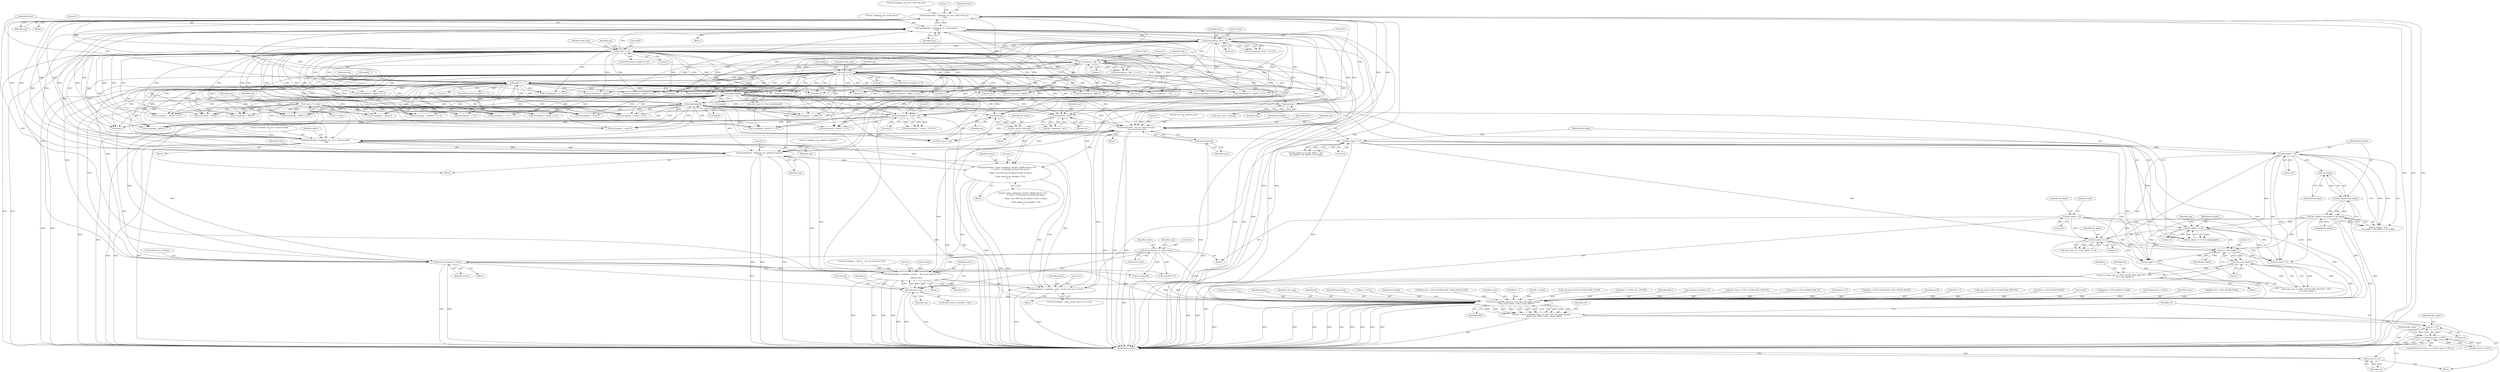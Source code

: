 digraph "0_Android_9d4853418ab2f754c2b63e091c29c5529b8b86ca_18@API" {
"1000584" [label="(Call,fprintf(stderr, \"makepng: --color=...: %u out of range [0..%u]\n\",\n               colors[i], lim))"];
"1000460" [label="(Call,fprintf(stderr, \"makepng: %s: not a valid color type\n\", arg))"];
"1000314" [label="(Call,fprintf(stderr, \"makepng: %s: invalid option\n\", arg))"];
"1000519" [label="(Call,fprintf(stderr, \"%s: %s: could not open\n\", arg, strerror(errno)))"];
"1000497" [label="(Call,fprintf(stderr, \"makepng: %s: not a valid bit depth\n\", arg))"];
"1000531" [label="(Call,fprintf(stderr, \"makepng: %s: unknown argument\n\", arg))"];
"1000308" [label="(Call,arg[0] == '-')"];
"1000247" [label="(Call,strncmp(arg, \"--color=\", 8))"];
"1000389" [label="(Call,arg[3] == 0)"];
"1000382" [label="(Call,strncmp(arg, \"rgb\", 3))"];
"1000340" [label="(Call,arg[4] == 0)"];
"1000333" [label="(Call,strncmp(arg, \"gray\", 4))"];
"1000434" [label="(Call,isdigit(arg[0]))"];
"1000472" [label="(Call,isdigit(arg[0]))"];
"1000174" [label="(Call,*arg = *++argv)"];
"1000479" [label="(Call,atoi(arg))"];
"1000511" [label="(Call,fopen(arg, \"wb\"))"];
"1000523" [label="(Call,strerror(errno))"];
"1000441" [label="(Call,atoi(arg))"];
"1000546" [label="(Call,fprintf(stderr, \"usage: makepng [--small] [--sRGB|--linear|--1.8] \"\n          \"[--color=...] color-type bit-depth [file-name]\n\"\n         \"  Make a test PNG file, by default writes to stdout.\n\"\n         \"  Other options are available, UTSL.\n\"))"];
"1000578" [label="(Call,colors[i] > lim)"];
"1000584" [label="(Call,fprintf(stderr, \"makepng: --color=...: %u out of range [0..%u]\n\",\n               colors[i], lim))"];
"1000253" [label="(Call,parse_color(arg+8, colors))"];
"1000162" [label="(Call,memset(colors, 0, sizeof colors))"];
"1000553" [label="(Call,lim = (color_type == PNG_COLOR_TYPE_PALETTE ? 255U :\n (1U<<bit_depth)-1))"];
"1000560" [label="(Call,(1U<<bit_depth)-1)"];
"1000561" [label="(Call,1U<<bit_depth)"];
"1000487" [label="(Call,bit_depth > 16)"];
"1000483" [label="(Call,bit_depth <= 0)"];
"1000477" [label="(Call,bit_depth = atoi(arg))"];
"1000133" [label="(Call,bit_depth = 32)"];
"1000490" [label="(Call,(bit_depth & -bit_depth) != bit_depth)"];
"1000491" [label="(Call,bit_depth & -bit_depth)"];
"1000493" [label="(Call,-bit_depth)"];
"1000542" [label="(Call,bit_depth == 32)"];
"1000469" [label="(Call,bit_depth == 32)"];
"1000602" [label="(Call,fprintf(stderr, \"makepng: --color --small: only one at a time!\n\"))"];
"1000708" [label="(Call,write_png(&file_name, fp, color_type, bit_depth, gamma,\n         head_insert, filters, colors, small, tRNS))"];
"1000706" [label="(Call,ret = write_png(&file_name, fp, color_type, bit_depth, gamma,\n         head_insert, filters, colors, small, tRNS))"];
"1000722" [label="(Call,ret != 0)"];
"1000721" [label="(Call,ret != 0 && file_name != NULL)"];
"1000730" [label="(Return,return ret;)"];
"1000369" [label="(Call,strcmp(arg+4, \"-alpha\"))"];
"1000513" [label="(Literal,\"wb\")"];
"1000353" [label="(Call,strcmp(arg+4, \"a\") == 0)"];
"1000219" [label="(Call,gamma = PNG_FP_1)"];
"1000707" [label="(Identifier,ret)"];
"1000721" [label="(Call,ret != 0 && file_name != NULL)"];
"1000202" [label="(Call,strcmp(arg, \"--sRGB\") == 0)"];
"1000538" [label="(Call,color_type == 8 || bit_depth == 32)"];
"1000191" [label="(Call,strcmp(arg, \"--tRNS\") == 0)"];
"1000714" [label="(Identifier,gamma)"];
"1000712" [label="(Identifier,color_type)"];
"1000164" [label="(Literal,0)"];
"1000492" [label="(Identifier,bit_depth)"];
"1000603" [label="(Identifier,stderr)"];
"1000389" [label="(Call,arg[3] == 0)"];
"1000336" [label="(Literal,4)"];
"1000524" [label="(Identifier,errno)"];
"1000711" [label="(Identifier,fp)"];
"1000354" [label="(Call,strcmp(arg+4, \"a\"))"];
"1000498" [label="(Identifier,stderr)"];
"1000315" [label="(Identifier,stderr)"];
"1000578" [label="(Call,colors[i] > lim)"];
"1000495" [label="(Identifier,bit_depth)"];
"1000715" [label="(Identifier,head_insert)"];
"1000417" [label="(Call,strcmp(arg+3, \"-alpha\") == 0)"];
"1000135" [label="(Literal,32)"];
"1000480" [label="(Identifier,arg)"];
"1000606" [label="(Literal,1)"];
"1000478" [label="(Identifier,bit_depth)"];
"1000214" [label="(Call,strcmp(arg, \"--linear\"))"];
"1000515" [label="(Call,fp == NULL)"];
"1000713" [label="(Identifier,bit_depth)"];
"1000265" [label="(Call,strcmp(arg, \"--insert\"))"];
"1000585" [label="(Identifier,stderr)"];
"1000203" [label="(Call,strcmp(arg, \"--sRGB\"))"];
"1000483" [label="(Call,bit_depth <= 0)"];
"1000725" [label="(Call,file_name != NULL)"];
"1000176" [label="(Call,*++argv)"];
"1000314" [label="(Call,fprintf(stderr, \"makepng: %s: invalid option\n\", arg))"];
"1000308" [label="(Call,arg[0] == '-')"];
"1000386" [label="(Literal,0)"];
"1000335" [label="(Literal,\"gray\")"];
"1000322" [label="(Call,strcmp(arg, \"palette\"))"];
"1000512" [label="(Identifier,arg)"];
"1000339" [label="(ControlStructure,if (arg[4] == 0))"];
"1000587" [label="(Call,colors[i])"];
"1000638" [label="(Call,filters &= ~(PNG_FILTER_NONE | PNG_FILTER_AVG))"];
"1000563" [label="(Identifier,bit_depth)"];
"1000548" [label="(Literal,\"usage: makepng [--small] [--sRGB|--linear|--1.8] \"\n          \"[--color=...] color-type bit-depth [file-name]\n\"\n         \"  Make a test PNG file, by default writes to stdout.\n\"\n         \"  Other options are available, UTSL.\n\")"];
"1000236" [label="(Call,strcmp(arg, \"--nofilters\"))"];
"1000312" [label="(Literal,'-')"];
"1000252" [label="(Block,)"];
"1000473" [label="(Call,arg[0])"];
"1000460" [label="(Call,fprintf(stderr, \"makepng: %s: not a valid color type\n\", arg))"];
"1000341" [label="(Call,arg[4])"];
"1000534" [label="(Identifier,arg)"];
"1000487" [label="(Call,bit_depth > 16)"];
"1000553" [label="(Call,lim = (color_type == PNG_COLOR_TYPE_PALETTE ? 255U :\n (1U<<bit_depth)-1))"];
"1000596" [label="(Call,colors[0] != 0)"];
"1000536" [label="(Literal,1)"];
"1000307" [label="(ControlStructure,if (arg[0] == '-'))"];
"1000494" [label="(Identifier,bit_depth)"];
"1000404" [label="(Call,arg+3)"];
"1000462" [label="(Literal,\"makepng: %s: not a valid color type\n\")"];
"1000518" [label="(Block,)"];
"1000511" [label="(Call,fopen(arg, \"wb\"))"];
"1000533" [label="(Literal,\"makepng: %s: unknown argument\n\")"];
"1000441" [label="(Call,atoi(arg))"];
"1000419" [label="(Call,arg+3)"];
"1000390" [label="(Call,arg[3])"];
"1000579" [label="(Call,colors[i])"];
"1000493" [label="(Call,-bit_depth)"];
"1000719" [label="(Identifier,tRNS)"];
"1000709" [label="(Call,&file_name)"];
"1000337" [label="(Literal,0)"];
"1000197" [label="(Call,tRNS = 1)"];
"1000547" [label="(Identifier,stderr)"];
"1000545" [label="(Block,)"];
"1000383" [label="(Identifier,arg)"];
"1000258" [label="(ControlStructure,continue;)"];
"1000182" [label="(Identifier,arg)"];
"1000384" [label="(Literal,\"rgb\")"];
"1000224" [label="(Call,strcmp(arg, \"--1.8\") == 0)"];
"1000119" [label="(Block,)"];
"1000410" [label="(Call,strcmp(arg+3, \"alpha\") == 0)"];
"1000180" [label="(Call,strcmp(arg, \"--small\") == 0)"];
"1000334" [label="(Identifier,arg)"];
"1000316" [label="(Literal,\"makepng: %s: invalid option\n\")"];
"1000564" [label="(Literal,1)"];
"1000165" [label="(Call,sizeof colors)"];
"1000192" [label="(Call,strcmp(arg, \"--tRNS\"))"];
"1000435" [label="(Call,arg[0])"];
"1000562" [label="(Literal,1U)"];
"1000393" [label="(Literal,0)"];
"1000121" [label="(Call,*fp = stdout)"];
"1000723" [label="(Identifier,ret)"];
"1000430" [label="(Call,color_type == 8 && isdigit(arg[0]))"];
"1000543" [label="(Identifier,bit_depth)"];
"1000470" [label="(Identifier,bit_depth)"];
"1000590" [label="(Identifier,lim)"];
"1000630" [label="(Call,color_type & PNG_COLOR_MASK_COLOR)"];
"1000162" [label="(Call,memset(colors, 0, sizeof colors))"];
"1000471" [label="(Literal,32)"];
"1000225" [label="(Call,strcmp(arg, \"--1.8\"))"];
"1000412" [label="(Call,arg+3)"];
"1000609" [label="(Call,filters == PNG_ALL_FILTERS)"];
"1000485" [label="(Literal,0)"];
"1000586" [label="(Literal,\"makepng: --color=...: %u out of range [0..%u]\n\")"];
"1000344" [label="(Literal,0)"];
"1000253" [label="(Call,parse_color(arg+8, colors))"];
"1000257" [label="(Identifier,colors)"];
"1000175" [label="(Identifier,arg)"];
"1000708" [label="(Call,write_png(&file_name, fp, color_type, bit_depth, gamma,\n         head_insert, filters, colors, small, tRNS))"];
"1000388" [label="(ControlStructure,if (arg[3] == 0))"];
"1000442" [label="(Identifier,arg)"];
"1000347" [label="(Identifier,color_type)"];
"1000381" [label="(Call,strncmp(arg, \"rgb\", 3) == 0)"];
"1000554" [label="(Identifier,lim)"];
"1000716" [label="(Identifier,filters)"];
"1000248" [label="(Identifier,arg)"];
"1000396" [label="(Identifier,color_type)"];
"1000521" [label="(Literal,\"%s: %s: could not open\n\")"];
"1000551" [label="(Block,)"];
"1000527" [label="(Call,file_name = arg)"];
"1000594" [label="(Call,small && colors[0] != 0)"];
"1000370" [label="(Call,arg+4)"];
"1000601" [label="(Block,)"];
"1000726" [label="(Identifier,file_name)"];
"1000556" [label="(Call,color_type == PNG_COLOR_TYPE_PALETTE)"];
"1000584" [label="(Call,fprintf(stderr, \"makepng: --color=...: %u out of range [0..%u]\n\",\n               colors[i], lim))"];
"1000251" [label="(Literal,0)"];
"1000523" [label="(Call,strerror(errno))"];
"1000602" [label="(Call,fprintf(stderr, \"makepng: --color --small: only one at a time!\n\"))"];
"1000230" [label="(Call,gamma = PNG_GAMMA_MAC_18)"];
"1000568" [label="(Identifier,i)"];
"1000476" [label="(Block,)"];
"1000150" [label="(Call,gamma = 0)"];
"1000645" [label="(Call,filters = PNG_FILTER_SUB | PNG_FILTER_PAETH)"];
"1000583" [label="(Block,)"];
"1000313" [label="(Block,)"];
"1000411" [label="(Call,strcmp(arg+3, \"alpha\"))"];
"1000486" [label="(Call,bit_depth > 16 ||\n (bit_depth & -bit_depth) != bit_depth)"];
"1000134" [label="(Identifier,bit_depth)"];
"1000502" [label="(Literal,1)"];
"1000368" [label="(Call,strcmp(arg+4, \"-alpha\") == 0)"];
"1000497" [label="(Call,fprintf(stderr, \"makepng: %s: not a valid bit depth\n\", arg))"];
"1000323" [label="(Identifier,arg)"];
"1000520" [label="(Identifier,stderr)"];
"1000249" [label="(Literal,\"--color=\")"];
"1000174" [label="(Call,*arg = *++argv)"];
"1000731" [label="(Identifier,ret)"];
"1000522" [label="(Identifier,arg)"];
"1000250" [label="(Literal,8)"];
"1000577" [label="(ControlStructure,if (colors[i] > lim))"];
"1000718" [label="(Identifier,small)"];
"1000141" [label="(Call,tRNS = 0)"];
"1000247" [label="(Call,strncmp(arg, \"--color=\", 8))"];
"1000403" [label="(Call,strcmp(arg+3, \"a\"))"];
"1000618" [label="(Call,color_type & PNG_COLOR_MASK_PALETTE)"];
"1000542" [label="(Call,bit_depth == 32)"];
"1000361" [label="(Call,strcmp(arg+4, \"alpha\") == 0)"];
"1000622" [label="(Call,bit_depth < 8)"];
"1000246" [label="(Call,strncmp(arg, \"--color=\", 8) == 0)"];
"1000604" [label="(Literal,\"makepng: --color --small: only one at a time!\n\")"];
"1000555" [label="(Call,color_type == PNG_COLOR_TYPE_PALETTE ? 255U :\n (1U<<bit_depth)-1)"];
"1000385" [label="(Literal,3)"];
"1000463" [label="(Identifier,arg)"];
"1000434" [label="(Call,isdigit(arg[0]))"];
"1000235" [label="(Call,strcmp(arg, \"--nofilters\") == 0)"];
"1000561" [label="(Call,1U<<bit_depth)"];
"1000459" [label="(Block,)"];
"1000321" [label="(Call,strcmp(arg, \"palette\") == 0)"];
"1000333" [label="(Call,strncmp(arg, \"gray\", 4))"];
"1000402" [label="(Call,strcmp(arg+3, \"a\") == 0)"];
"1000309" [label="(Call,arg[0])"];
"1000544" [label="(Literal,32)"];
"1000319" [label="(Literal,1)"];
"1000570" [label="(Call,i<=colors[0])"];
"1000468" [label="(Call,bit_depth == 32 && isdigit(arg[0]))"];
"1000484" [label="(Identifier,bit_depth)"];
"1000418" [label="(Call,strcmp(arg+3, \"-alpha\"))"];
"1000363" [label="(Call,arg+4)"];
"1000732" [label="(MethodReturn,RET)"];
"1000472" [label="(Call,isdigit(arg[0]))"];
"1000531" [label="(Call,fprintf(stderr, \"makepng: %s: unknown argument\n\", arg))"];
"1000519" [label="(Call,fprintf(stderr, \"%s: %s: could not open\n\", arg, strerror(errno)))"];
"1000550" [label="(Literal,1)"];
"1000163" [label="(Identifier,colors)"];
"1000625" [label="(Call,filters = PNG_FILTER_NONE)"];
"1000491" [label="(Call,bit_depth & -bit_depth)"];
"1000317" [label="(Identifier,arg)"];
"1000706" [label="(Call,ret = write_png(&file_name, fp, color_type, bit_depth, gamma,\n         head_insert, filters, colors, small, tRNS))"];
"1000720" [label="(ControlStructure,if (ret != 0 && file_name != NULL))"];
"1000532" [label="(Identifier,stderr)"];
"1000560" [label="(Call,(1U<<bit_depth)-1)"];
"1000592" [label="(Literal,1)"];
"1000170" [label="(Identifier,argc)"];
"1000133" [label="(Call,bit_depth = 32)"];
"1000474" [label="(Identifier,arg)"];
"1000729" [label="(Identifier,file_name)"];
"1000612" [label="(Call,!small)"];
"1000208" [label="(Call,gamma = PNG_DEFAULT_sRGB)"];
"1000500" [label="(Identifier,arg)"];
"1000382" [label="(Call,strncmp(arg, \"rgb\", 3))"];
"1000340" [label="(Call,arg[4] == 0)"];
"1000582" [label="(Identifier,lim)"];
"1000704" [label="(Block,)"];
"1000465" [label="(Literal,1)"];
"1000254" [label="(Call,arg+8)"];
"1000362" [label="(Call,strcmp(arg+4, \"alpha\"))"];
"1000722" [label="(Call,ret != 0)"];
"1000355" [label="(Call,arg+4)"];
"1000490" [label="(Call,(bit_depth & -bit_depth) != bit_depth)"];
"1000509" [label="(Call,fp = fopen(arg, \"wb\"))"];
"1000730" [label="(Return,return ret;)"];
"1000213" [label="(Call,strcmp(arg, \"--linear\") == 0)"];
"1000181" [label="(Call,strcmp(arg, \"--small\"))"];
"1000332" [label="(Call,strncmp(arg, \"gray\", 4) == 0)"];
"1000439" [label="(Call,color_type = atoi(arg))"];
"1000489" [label="(Literal,16)"];
"1000461" [label="(Identifier,stderr)"];
"1000482" [label="(Call,bit_depth <= 0 || bit_depth > 16 ||\n (bit_depth & -bit_depth) != bit_depth)"];
"1000264" [label="(Call,strcmp(arg, \"--insert\") == 0)"];
"1000405" [label="(Identifier,arg)"];
"1000546" [label="(Call,fprintf(stderr, \"usage: makepng [--small] [--sRGB|--linear|--1.8] \"\n          \"[--color=...] color-type bit-depth [file-name]\n\"\n         \"  Make a test PNG file, by default writes to stdout.\n\"\n         \"  Other options are available, UTSL.\n\"))"];
"1000138" [label="(Identifier,small)"];
"1000154" [label="(Call,*head_insert = NULL)"];
"1000576" [label="(Identifier,i)"];
"1000499" [label="(Literal,\"makepng: %s: not a valid bit depth\n\")"];
"1000479" [label="(Call,atoi(arg))"];
"1000469" [label="(Call,bit_depth == 32)"];
"1000635" [label="(Call,bit_depth == 8)"];
"1000477" [label="(Call,bit_depth = atoi(arg))"];
"1000496" [label="(Block,)"];
"1000526" [label="(Literal,1)"];
"1000488" [label="(Identifier,bit_depth)"];
"1000356" [label="(Identifier,arg)"];
"1000724" [label="(Literal,0)"];
"1000172" [label="(Block,)"];
"1000717" [label="(Identifier,colors)"];
"1000651" [label="(Call,filters &= ~PNG_FILTER_NONE)"];
"1000584" -> "1000583"  [label="AST: "];
"1000584" -> "1000590"  [label="CFG: "];
"1000585" -> "1000584"  [label="AST: "];
"1000586" -> "1000584"  [label="AST: "];
"1000587" -> "1000584"  [label="AST: "];
"1000590" -> "1000584"  [label="AST: "];
"1000592" -> "1000584"  [label="CFG: "];
"1000584" -> "1000732"  [label="DDG: "];
"1000584" -> "1000732"  [label="DDG: "];
"1000584" -> "1000732"  [label="DDG: "];
"1000584" -> "1000732"  [label="DDG: "];
"1000584" -> "1000578"  [label="DDG: "];
"1000584" -> "1000578"  [label="DDG: "];
"1000460" -> "1000584"  [label="DDG: "];
"1000314" -> "1000584"  [label="DDG: "];
"1000519" -> "1000584"  [label="DDG: "];
"1000497" -> "1000584"  [label="DDG: "];
"1000546" -> "1000584"  [label="DDG: "];
"1000531" -> "1000584"  [label="DDG: "];
"1000578" -> "1000584"  [label="DDG: "];
"1000578" -> "1000584"  [label="DDG: "];
"1000253" -> "1000584"  [label="DDG: "];
"1000162" -> "1000584"  [label="DDG: "];
"1000584" -> "1000602"  [label="DDG: "];
"1000584" -> "1000708"  [label="DDG: "];
"1000460" -> "1000459"  [label="AST: "];
"1000460" -> "1000463"  [label="CFG: "];
"1000461" -> "1000460"  [label="AST: "];
"1000462" -> "1000460"  [label="AST: "];
"1000463" -> "1000460"  [label="AST: "];
"1000465" -> "1000460"  [label="CFG: "];
"1000460" -> "1000732"  [label="DDG: "];
"1000460" -> "1000732"  [label="DDG: "];
"1000460" -> "1000732"  [label="DDG: "];
"1000460" -> "1000314"  [label="DDG: "];
"1000314" -> "1000460"  [label="DDG: "];
"1000519" -> "1000460"  [label="DDG: "];
"1000497" -> "1000460"  [label="DDG: "];
"1000531" -> "1000460"  [label="DDG: "];
"1000434" -> "1000460"  [label="DDG: "];
"1000389" -> "1000460"  [label="DDG: "];
"1000340" -> "1000460"  [label="DDG: "];
"1000308" -> "1000460"  [label="DDG: "];
"1000441" -> "1000460"  [label="DDG: "];
"1000460" -> "1000497"  [label="DDG: "];
"1000460" -> "1000519"  [label="DDG: "];
"1000460" -> "1000531"  [label="DDG: "];
"1000460" -> "1000546"  [label="DDG: "];
"1000460" -> "1000602"  [label="DDG: "];
"1000314" -> "1000313"  [label="AST: "];
"1000314" -> "1000317"  [label="CFG: "];
"1000315" -> "1000314"  [label="AST: "];
"1000316" -> "1000314"  [label="AST: "];
"1000317" -> "1000314"  [label="AST: "];
"1000319" -> "1000314"  [label="CFG: "];
"1000314" -> "1000732"  [label="DDG: "];
"1000314" -> "1000732"  [label="DDG: "];
"1000519" -> "1000314"  [label="DDG: "];
"1000497" -> "1000314"  [label="DDG: "];
"1000531" -> "1000314"  [label="DDG: "];
"1000247" -> "1000314"  [label="DDG: "];
"1000308" -> "1000314"  [label="DDG: "];
"1000389" -> "1000314"  [label="DDG: "];
"1000340" -> "1000314"  [label="DDG: "];
"1000434" -> "1000314"  [label="DDG: "];
"1000472" -> "1000314"  [label="DDG: "];
"1000314" -> "1000321"  [label="DDG: "];
"1000314" -> "1000322"  [label="DDG: "];
"1000314" -> "1000333"  [label="DDG: "];
"1000314" -> "1000497"  [label="DDG: "];
"1000314" -> "1000519"  [label="DDG: "];
"1000314" -> "1000531"  [label="DDG: "];
"1000314" -> "1000546"  [label="DDG: "];
"1000314" -> "1000602"  [label="DDG: "];
"1000519" -> "1000518"  [label="AST: "];
"1000519" -> "1000523"  [label="CFG: "];
"1000520" -> "1000519"  [label="AST: "];
"1000521" -> "1000519"  [label="AST: "];
"1000522" -> "1000519"  [label="AST: "];
"1000523" -> "1000519"  [label="AST: "];
"1000526" -> "1000519"  [label="CFG: "];
"1000519" -> "1000732"  [label="DDG: "];
"1000519" -> "1000732"  [label="DDG: "];
"1000519" -> "1000732"  [label="DDG: "];
"1000519" -> "1000497"  [label="DDG: "];
"1000497" -> "1000519"  [label="DDG: "];
"1000531" -> "1000519"  [label="DDG: "];
"1000308" -> "1000519"  [label="DDG: "];
"1000389" -> "1000519"  [label="DDG: "];
"1000511" -> "1000519"  [label="DDG: "];
"1000340" -> "1000519"  [label="DDG: "];
"1000434" -> "1000519"  [label="DDG: "];
"1000472" -> "1000519"  [label="DDG: "];
"1000523" -> "1000519"  [label="DDG: "];
"1000519" -> "1000527"  [label="DDG: "];
"1000519" -> "1000531"  [label="DDG: "];
"1000519" -> "1000546"  [label="DDG: "];
"1000519" -> "1000602"  [label="DDG: "];
"1000497" -> "1000496"  [label="AST: "];
"1000497" -> "1000500"  [label="CFG: "];
"1000498" -> "1000497"  [label="AST: "];
"1000499" -> "1000497"  [label="AST: "];
"1000500" -> "1000497"  [label="AST: "];
"1000502" -> "1000497"  [label="CFG: "];
"1000497" -> "1000732"  [label="DDG: "];
"1000497" -> "1000732"  [label="DDG: "];
"1000497" -> "1000732"  [label="DDG: "];
"1000531" -> "1000497"  [label="DDG: "];
"1000308" -> "1000497"  [label="DDG: "];
"1000479" -> "1000497"  [label="DDG: "];
"1000389" -> "1000497"  [label="DDG: "];
"1000340" -> "1000497"  [label="DDG: "];
"1000434" -> "1000497"  [label="DDG: "];
"1000472" -> "1000497"  [label="DDG: "];
"1000497" -> "1000531"  [label="DDG: "];
"1000497" -> "1000546"  [label="DDG: "];
"1000497" -> "1000602"  [label="DDG: "];
"1000531" -> "1000172"  [label="AST: "];
"1000531" -> "1000534"  [label="CFG: "];
"1000532" -> "1000531"  [label="AST: "];
"1000533" -> "1000531"  [label="AST: "];
"1000534" -> "1000531"  [label="AST: "];
"1000536" -> "1000531"  [label="CFG: "];
"1000531" -> "1000732"  [label="DDG: "];
"1000531" -> "1000732"  [label="DDG: "];
"1000531" -> "1000732"  [label="DDG: "];
"1000308" -> "1000531"  [label="DDG: "];
"1000389" -> "1000531"  [label="DDG: "];
"1000340" -> "1000531"  [label="DDG: "];
"1000382" -> "1000531"  [label="DDG: "];
"1000434" -> "1000531"  [label="DDG: "];
"1000472" -> "1000531"  [label="DDG: "];
"1000531" -> "1000546"  [label="DDG: "];
"1000531" -> "1000602"  [label="DDG: "];
"1000308" -> "1000307"  [label="AST: "];
"1000308" -> "1000312"  [label="CFG: "];
"1000309" -> "1000308"  [label="AST: "];
"1000312" -> "1000308"  [label="AST: "];
"1000315" -> "1000308"  [label="CFG: "];
"1000323" -> "1000308"  [label="CFG: "];
"1000308" -> "1000732"  [label="DDG: "];
"1000308" -> "1000732"  [label="DDG: "];
"1000308" -> "1000180"  [label="DDG: "];
"1000308" -> "1000181"  [label="DDG: "];
"1000308" -> "1000191"  [label="DDG: "];
"1000308" -> "1000192"  [label="DDG: "];
"1000308" -> "1000202"  [label="DDG: "];
"1000308" -> "1000203"  [label="DDG: "];
"1000308" -> "1000213"  [label="DDG: "];
"1000308" -> "1000214"  [label="DDG: "];
"1000308" -> "1000224"  [label="DDG: "];
"1000308" -> "1000225"  [label="DDG: "];
"1000308" -> "1000235"  [label="DDG: "];
"1000308" -> "1000236"  [label="DDG: "];
"1000308" -> "1000247"  [label="DDG: "];
"1000308" -> "1000253"  [label="DDG: "];
"1000308" -> "1000254"  [label="DDG: "];
"1000308" -> "1000264"  [label="DDG: "];
"1000308" -> "1000265"  [label="DDG: "];
"1000247" -> "1000308"  [label="DDG: "];
"1000434" -> "1000308"  [label="DDG: "];
"1000472" -> "1000308"  [label="DDG: "];
"1000389" -> "1000308"  [label="DDG: "];
"1000340" -> "1000308"  [label="DDG: "];
"1000308" -> "1000321"  [label="DDG: "];
"1000308" -> "1000322"  [label="DDG: "];
"1000308" -> "1000333"  [label="DDG: "];
"1000308" -> "1000353"  [label="DDG: "];
"1000308" -> "1000354"  [label="DDG: "];
"1000308" -> "1000355"  [label="DDG: "];
"1000308" -> "1000361"  [label="DDG: "];
"1000308" -> "1000362"  [label="DDG: "];
"1000308" -> "1000363"  [label="DDG: "];
"1000308" -> "1000368"  [label="DDG: "];
"1000308" -> "1000369"  [label="DDG: "];
"1000308" -> "1000370"  [label="DDG: "];
"1000308" -> "1000382"  [label="DDG: "];
"1000308" -> "1000402"  [label="DDG: "];
"1000308" -> "1000403"  [label="DDG: "];
"1000308" -> "1000404"  [label="DDG: "];
"1000308" -> "1000410"  [label="DDG: "];
"1000308" -> "1000411"  [label="DDG: "];
"1000308" -> "1000412"  [label="DDG: "];
"1000308" -> "1000417"  [label="DDG: "];
"1000308" -> "1000418"  [label="DDG: "];
"1000308" -> "1000419"  [label="DDG: "];
"1000308" -> "1000434"  [label="DDG: "];
"1000308" -> "1000441"  [label="DDG: "];
"1000308" -> "1000472"  [label="DDG: "];
"1000308" -> "1000479"  [label="DDG: "];
"1000308" -> "1000511"  [label="DDG: "];
"1000308" -> "1000527"  [label="DDG: "];
"1000247" -> "1000246"  [label="AST: "];
"1000247" -> "1000250"  [label="CFG: "];
"1000248" -> "1000247"  [label="AST: "];
"1000249" -> "1000247"  [label="AST: "];
"1000250" -> "1000247"  [label="AST: "];
"1000251" -> "1000247"  [label="CFG: "];
"1000247" -> "1000732"  [label="DDG: "];
"1000247" -> "1000246"  [label="DDG: "];
"1000247" -> "1000246"  [label="DDG: "];
"1000247" -> "1000246"  [label="DDG: "];
"1000389" -> "1000247"  [label="DDG: "];
"1000340" -> "1000247"  [label="DDG: "];
"1000434" -> "1000247"  [label="DDG: "];
"1000472" -> "1000247"  [label="DDG: "];
"1000174" -> "1000247"  [label="DDG: "];
"1000247" -> "1000253"  [label="DDG: "];
"1000247" -> "1000254"  [label="DDG: "];
"1000247" -> "1000264"  [label="DDG: "];
"1000247" -> "1000265"  [label="DDG: "];
"1000247" -> "1000321"  [label="DDG: "];
"1000247" -> "1000322"  [label="DDG: "];
"1000247" -> "1000333"  [label="DDG: "];
"1000389" -> "1000388"  [label="AST: "];
"1000389" -> "1000393"  [label="CFG: "];
"1000390" -> "1000389"  [label="AST: "];
"1000393" -> "1000389"  [label="AST: "];
"1000396" -> "1000389"  [label="CFG: "];
"1000405" -> "1000389"  [label="CFG: "];
"1000389" -> "1000732"  [label="DDG: "];
"1000389" -> "1000732"  [label="DDG: "];
"1000389" -> "1000180"  [label="DDG: "];
"1000389" -> "1000181"  [label="DDG: "];
"1000389" -> "1000191"  [label="DDG: "];
"1000389" -> "1000192"  [label="DDG: "];
"1000389" -> "1000202"  [label="DDG: "];
"1000389" -> "1000203"  [label="DDG: "];
"1000389" -> "1000213"  [label="DDG: "];
"1000389" -> "1000214"  [label="DDG: "];
"1000389" -> "1000224"  [label="DDG: "];
"1000389" -> "1000225"  [label="DDG: "];
"1000389" -> "1000235"  [label="DDG: "];
"1000389" -> "1000236"  [label="DDG: "];
"1000389" -> "1000253"  [label="DDG: "];
"1000389" -> "1000254"  [label="DDG: "];
"1000389" -> "1000264"  [label="DDG: "];
"1000389" -> "1000265"  [label="DDG: "];
"1000389" -> "1000321"  [label="DDG: "];
"1000389" -> "1000322"  [label="DDG: "];
"1000389" -> "1000333"  [label="DDG: "];
"1000389" -> "1000353"  [label="DDG: "];
"1000389" -> "1000354"  [label="DDG: "];
"1000389" -> "1000355"  [label="DDG: "];
"1000389" -> "1000361"  [label="DDG: "];
"1000389" -> "1000362"  [label="DDG: "];
"1000389" -> "1000363"  [label="DDG: "];
"1000389" -> "1000368"  [label="DDG: "];
"1000389" -> "1000369"  [label="DDG: "];
"1000389" -> "1000370"  [label="DDG: "];
"1000389" -> "1000382"  [label="DDG: "];
"1000382" -> "1000389"  [label="DDG: "];
"1000389" -> "1000402"  [label="DDG: "];
"1000389" -> "1000403"  [label="DDG: "];
"1000389" -> "1000404"  [label="DDG: "];
"1000389" -> "1000410"  [label="DDG: "];
"1000389" -> "1000411"  [label="DDG: "];
"1000389" -> "1000412"  [label="DDG: "];
"1000389" -> "1000417"  [label="DDG: "];
"1000389" -> "1000418"  [label="DDG: "];
"1000389" -> "1000419"  [label="DDG: "];
"1000389" -> "1000434"  [label="DDG: "];
"1000389" -> "1000441"  [label="DDG: "];
"1000389" -> "1000472"  [label="DDG: "];
"1000389" -> "1000479"  [label="DDG: "];
"1000389" -> "1000511"  [label="DDG: "];
"1000389" -> "1000527"  [label="DDG: "];
"1000382" -> "1000381"  [label="AST: "];
"1000382" -> "1000385"  [label="CFG: "];
"1000383" -> "1000382"  [label="AST: "];
"1000384" -> "1000382"  [label="AST: "];
"1000385" -> "1000382"  [label="AST: "];
"1000386" -> "1000382"  [label="CFG: "];
"1000382" -> "1000732"  [label="DDG: "];
"1000382" -> "1000381"  [label="DDG: "];
"1000382" -> "1000381"  [label="DDG: "];
"1000382" -> "1000381"  [label="DDG: "];
"1000340" -> "1000382"  [label="DDG: "];
"1000333" -> "1000382"  [label="DDG: "];
"1000382" -> "1000402"  [label="DDG: "];
"1000382" -> "1000403"  [label="DDG: "];
"1000382" -> "1000404"  [label="DDG: "];
"1000382" -> "1000410"  [label="DDG: "];
"1000382" -> "1000411"  [label="DDG: "];
"1000382" -> "1000412"  [label="DDG: "];
"1000382" -> "1000417"  [label="DDG: "];
"1000382" -> "1000418"  [label="DDG: "];
"1000382" -> "1000419"  [label="DDG: "];
"1000382" -> "1000434"  [label="DDG: "];
"1000382" -> "1000441"  [label="DDG: "];
"1000382" -> "1000472"  [label="DDG: "];
"1000382" -> "1000479"  [label="DDG: "];
"1000382" -> "1000511"  [label="DDG: "];
"1000340" -> "1000339"  [label="AST: "];
"1000340" -> "1000344"  [label="CFG: "];
"1000341" -> "1000340"  [label="AST: "];
"1000344" -> "1000340"  [label="AST: "];
"1000347" -> "1000340"  [label="CFG: "];
"1000356" -> "1000340"  [label="CFG: "];
"1000340" -> "1000732"  [label="DDG: "];
"1000340" -> "1000732"  [label="DDG: "];
"1000340" -> "1000180"  [label="DDG: "];
"1000340" -> "1000181"  [label="DDG: "];
"1000340" -> "1000191"  [label="DDG: "];
"1000340" -> "1000192"  [label="DDG: "];
"1000340" -> "1000202"  [label="DDG: "];
"1000340" -> "1000203"  [label="DDG: "];
"1000340" -> "1000213"  [label="DDG: "];
"1000340" -> "1000214"  [label="DDG: "];
"1000340" -> "1000224"  [label="DDG: "];
"1000340" -> "1000225"  [label="DDG: "];
"1000340" -> "1000235"  [label="DDG: "];
"1000340" -> "1000236"  [label="DDG: "];
"1000340" -> "1000253"  [label="DDG: "];
"1000340" -> "1000254"  [label="DDG: "];
"1000340" -> "1000264"  [label="DDG: "];
"1000340" -> "1000265"  [label="DDG: "];
"1000340" -> "1000321"  [label="DDG: "];
"1000340" -> "1000322"  [label="DDG: "];
"1000340" -> "1000333"  [label="DDG: "];
"1000333" -> "1000340"  [label="DDG: "];
"1000340" -> "1000353"  [label="DDG: "];
"1000340" -> "1000354"  [label="DDG: "];
"1000340" -> "1000355"  [label="DDG: "];
"1000340" -> "1000361"  [label="DDG: "];
"1000340" -> "1000362"  [label="DDG: "];
"1000340" -> "1000363"  [label="DDG: "];
"1000340" -> "1000368"  [label="DDG: "];
"1000340" -> "1000369"  [label="DDG: "];
"1000340" -> "1000370"  [label="DDG: "];
"1000340" -> "1000402"  [label="DDG: "];
"1000340" -> "1000403"  [label="DDG: "];
"1000340" -> "1000404"  [label="DDG: "];
"1000340" -> "1000410"  [label="DDG: "];
"1000340" -> "1000411"  [label="DDG: "];
"1000340" -> "1000412"  [label="DDG: "];
"1000340" -> "1000417"  [label="DDG: "];
"1000340" -> "1000418"  [label="DDG: "];
"1000340" -> "1000419"  [label="DDG: "];
"1000340" -> "1000434"  [label="DDG: "];
"1000340" -> "1000441"  [label="DDG: "];
"1000340" -> "1000472"  [label="DDG: "];
"1000340" -> "1000479"  [label="DDG: "];
"1000340" -> "1000511"  [label="DDG: "];
"1000340" -> "1000527"  [label="DDG: "];
"1000333" -> "1000332"  [label="AST: "];
"1000333" -> "1000336"  [label="CFG: "];
"1000334" -> "1000333"  [label="AST: "];
"1000335" -> "1000333"  [label="AST: "];
"1000336" -> "1000333"  [label="AST: "];
"1000337" -> "1000333"  [label="CFG: "];
"1000333" -> "1000732"  [label="DDG: "];
"1000333" -> "1000332"  [label="DDG: "];
"1000333" -> "1000332"  [label="DDG: "];
"1000333" -> "1000332"  [label="DDG: "];
"1000434" -> "1000333"  [label="DDG: "];
"1000472" -> "1000333"  [label="DDG: "];
"1000333" -> "1000353"  [label="DDG: "];
"1000333" -> "1000354"  [label="DDG: "];
"1000333" -> "1000355"  [label="DDG: "];
"1000333" -> "1000361"  [label="DDG: "];
"1000333" -> "1000362"  [label="DDG: "];
"1000333" -> "1000363"  [label="DDG: "];
"1000333" -> "1000368"  [label="DDG: "];
"1000333" -> "1000369"  [label="DDG: "];
"1000333" -> "1000370"  [label="DDG: "];
"1000434" -> "1000430"  [label="AST: "];
"1000434" -> "1000435"  [label="CFG: "];
"1000435" -> "1000434"  [label="AST: "];
"1000430" -> "1000434"  [label="CFG: "];
"1000434" -> "1000732"  [label="DDG: "];
"1000434" -> "1000180"  [label="DDG: "];
"1000434" -> "1000181"  [label="DDG: "];
"1000434" -> "1000191"  [label="DDG: "];
"1000434" -> "1000192"  [label="DDG: "];
"1000434" -> "1000202"  [label="DDG: "];
"1000434" -> "1000203"  [label="DDG: "];
"1000434" -> "1000213"  [label="DDG: "];
"1000434" -> "1000214"  [label="DDG: "];
"1000434" -> "1000224"  [label="DDG: "];
"1000434" -> "1000225"  [label="DDG: "];
"1000434" -> "1000235"  [label="DDG: "];
"1000434" -> "1000236"  [label="DDG: "];
"1000434" -> "1000253"  [label="DDG: "];
"1000434" -> "1000254"  [label="DDG: "];
"1000434" -> "1000264"  [label="DDG: "];
"1000434" -> "1000265"  [label="DDG: "];
"1000434" -> "1000321"  [label="DDG: "];
"1000434" -> "1000322"  [label="DDG: "];
"1000434" -> "1000430"  [label="DDG: "];
"1000434" -> "1000441"  [label="DDG: "];
"1000434" -> "1000472"  [label="DDG: "];
"1000434" -> "1000479"  [label="DDG: "];
"1000434" -> "1000511"  [label="DDG: "];
"1000434" -> "1000527"  [label="DDG: "];
"1000472" -> "1000468"  [label="AST: "];
"1000472" -> "1000473"  [label="CFG: "];
"1000473" -> "1000472"  [label="AST: "];
"1000468" -> "1000472"  [label="CFG: "];
"1000472" -> "1000732"  [label="DDG: "];
"1000472" -> "1000180"  [label="DDG: "];
"1000472" -> "1000181"  [label="DDG: "];
"1000472" -> "1000191"  [label="DDG: "];
"1000472" -> "1000192"  [label="DDG: "];
"1000472" -> "1000202"  [label="DDG: "];
"1000472" -> "1000203"  [label="DDG: "];
"1000472" -> "1000213"  [label="DDG: "];
"1000472" -> "1000214"  [label="DDG: "];
"1000472" -> "1000224"  [label="DDG: "];
"1000472" -> "1000225"  [label="DDG: "];
"1000472" -> "1000235"  [label="DDG: "];
"1000472" -> "1000236"  [label="DDG: "];
"1000472" -> "1000253"  [label="DDG: "];
"1000472" -> "1000254"  [label="DDG: "];
"1000472" -> "1000264"  [label="DDG: "];
"1000472" -> "1000265"  [label="DDG: "];
"1000472" -> "1000321"  [label="DDG: "];
"1000472" -> "1000322"  [label="DDG: "];
"1000472" -> "1000468"  [label="DDG: "];
"1000472" -> "1000479"  [label="DDG: "];
"1000472" -> "1000511"  [label="DDG: "];
"1000472" -> "1000527"  [label="DDG: "];
"1000174" -> "1000172"  [label="AST: "];
"1000174" -> "1000176"  [label="CFG: "];
"1000175" -> "1000174"  [label="AST: "];
"1000176" -> "1000174"  [label="AST: "];
"1000182" -> "1000174"  [label="CFG: "];
"1000174" -> "1000732"  [label="DDG: "];
"1000174" -> "1000180"  [label="DDG: "];
"1000174" -> "1000181"  [label="DDG: "];
"1000174" -> "1000191"  [label="DDG: "];
"1000174" -> "1000192"  [label="DDG: "];
"1000174" -> "1000202"  [label="DDG: "];
"1000174" -> "1000203"  [label="DDG: "];
"1000174" -> "1000213"  [label="DDG: "];
"1000174" -> "1000214"  [label="DDG: "];
"1000174" -> "1000224"  [label="DDG: "];
"1000174" -> "1000225"  [label="DDG: "];
"1000174" -> "1000235"  [label="DDG: "];
"1000174" -> "1000236"  [label="DDG: "];
"1000479" -> "1000477"  [label="AST: "];
"1000479" -> "1000480"  [label="CFG: "];
"1000480" -> "1000479"  [label="AST: "];
"1000477" -> "1000479"  [label="CFG: "];
"1000479" -> "1000732"  [label="DDG: "];
"1000479" -> "1000477"  [label="DDG: "];
"1000511" -> "1000509"  [label="AST: "];
"1000511" -> "1000513"  [label="CFG: "];
"1000512" -> "1000511"  [label="AST: "];
"1000513" -> "1000511"  [label="AST: "];
"1000509" -> "1000511"  [label="CFG: "];
"1000511" -> "1000509"  [label="DDG: "];
"1000511" -> "1000509"  [label="DDG: "];
"1000511" -> "1000527"  [label="DDG: "];
"1000523" -> "1000524"  [label="CFG: "];
"1000524" -> "1000523"  [label="AST: "];
"1000523" -> "1000732"  [label="DDG: "];
"1000441" -> "1000439"  [label="AST: "];
"1000441" -> "1000442"  [label="CFG: "];
"1000442" -> "1000441"  [label="AST: "];
"1000439" -> "1000441"  [label="CFG: "];
"1000441" -> "1000732"  [label="DDG: "];
"1000441" -> "1000439"  [label="DDG: "];
"1000546" -> "1000545"  [label="AST: "];
"1000546" -> "1000548"  [label="CFG: "];
"1000547" -> "1000546"  [label="AST: "];
"1000548" -> "1000546"  [label="AST: "];
"1000550" -> "1000546"  [label="CFG: "];
"1000546" -> "1000732"  [label="DDG: "];
"1000546" -> "1000732"  [label="DDG: "];
"1000546" -> "1000602"  [label="DDG: "];
"1000578" -> "1000577"  [label="AST: "];
"1000578" -> "1000582"  [label="CFG: "];
"1000579" -> "1000578"  [label="AST: "];
"1000582" -> "1000578"  [label="AST: "];
"1000585" -> "1000578"  [label="CFG: "];
"1000576" -> "1000578"  [label="CFG: "];
"1000578" -> "1000732"  [label="DDG: "];
"1000578" -> "1000732"  [label="DDG: "];
"1000578" -> "1000732"  [label="DDG: "];
"1000253" -> "1000578"  [label="DDG: "];
"1000162" -> "1000578"  [label="DDG: "];
"1000553" -> "1000578"  [label="DDG: "];
"1000578" -> "1000708"  [label="DDG: "];
"1000253" -> "1000252"  [label="AST: "];
"1000253" -> "1000257"  [label="CFG: "];
"1000254" -> "1000253"  [label="AST: "];
"1000257" -> "1000253"  [label="AST: "];
"1000258" -> "1000253"  [label="CFG: "];
"1000253" -> "1000732"  [label="DDG: "];
"1000253" -> "1000732"  [label="DDG: "];
"1000162" -> "1000253"  [label="DDG: "];
"1000253" -> "1000570"  [label="DDG: "];
"1000253" -> "1000596"  [label="DDG: "];
"1000253" -> "1000708"  [label="DDG: "];
"1000162" -> "1000119"  [label="AST: "];
"1000162" -> "1000165"  [label="CFG: "];
"1000163" -> "1000162"  [label="AST: "];
"1000164" -> "1000162"  [label="AST: "];
"1000165" -> "1000162"  [label="AST: "];
"1000170" -> "1000162"  [label="CFG: "];
"1000162" -> "1000732"  [label="DDG: "];
"1000162" -> "1000570"  [label="DDG: "];
"1000162" -> "1000596"  [label="DDG: "];
"1000162" -> "1000708"  [label="DDG: "];
"1000553" -> "1000551"  [label="AST: "];
"1000553" -> "1000555"  [label="CFG: "];
"1000554" -> "1000553"  [label="AST: "];
"1000555" -> "1000553"  [label="AST: "];
"1000568" -> "1000553"  [label="CFG: "];
"1000553" -> "1000732"  [label="DDG: "];
"1000553" -> "1000732"  [label="DDG: "];
"1000560" -> "1000553"  [label="DDG: "];
"1000560" -> "1000553"  [label="DDG: "];
"1000560" -> "1000555"  [label="AST: "];
"1000560" -> "1000564"  [label="CFG: "];
"1000561" -> "1000560"  [label="AST: "];
"1000564" -> "1000560"  [label="AST: "];
"1000555" -> "1000560"  [label="CFG: "];
"1000560" -> "1000732"  [label="DDG: "];
"1000560" -> "1000555"  [label="DDG: "];
"1000560" -> "1000555"  [label="DDG: "];
"1000561" -> "1000560"  [label="DDG: "];
"1000561" -> "1000560"  [label="DDG: "];
"1000561" -> "1000563"  [label="CFG: "];
"1000562" -> "1000561"  [label="AST: "];
"1000563" -> "1000561"  [label="AST: "];
"1000564" -> "1000561"  [label="CFG: "];
"1000487" -> "1000561"  [label="DDG: "];
"1000133" -> "1000561"  [label="DDG: "];
"1000490" -> "1000561"  [label="DDG: "];
"1000542" -> "1000561"  [label="DDG: "];
"1000469" -> "1000561"  [label="DDG: "];
"1000483" -> "1000561"  [label="DDG: "];
"1000561" -> "1000622"  [label="DDG: "];
"1000561" -> "1000635"  [label="DDG: "];
"1000561" -> "1000708"  [label="DDG: "];
"1000487" -> "1000486"  [label="AST: "];
"1000487" -> "1000489"  [label="CFG: "];
"1000488" -> "1000487"  [label="AST: "];
"1000489" -> "1000487"  [label="AST: "];
"1000492" -> "1000487"  [label="CFG: "];
"1000486" -> "1000487"  [label="CFG: "];
"1000487" -> "1000469"  [label="DDG: "];
"1000487" -> "1000486"  [label="DDG: "];
"1000487" -> "1000486"  [label="DDG: "];
"1000483" -> "1000487"  [label="DDG: "];
"1000487" -> "1000493"  [label="DDG: "];
"1000487" -> "1000542"  [label="DDG: "];
"1000487" -> "1000622"  [label="DDG: "];
"1000487" -> "1000635"  [label="DDG: "];
"1000487" -> "1000708"  [label="DDG: "];
"1000483" -> "1000482"  [label="AST: "];
"1000483" -> "1000485"  [label="CFG: "];
"1000484" -> "1000483"  [label="AST: "];
"1000485" -> "1000483"  [label="AST: "];
"1000488" -> "1000483"  [label="CFG: "];
"1000482" -> "1000483"  [label="CFG: "];
"1000483" -> "1000469"  [label="DDG: "];
"1000483" -> "1000482"  [label="DDG: "];
"1000483" -> "1000482"  [label="DDG: "];
"1000477" -> "1000483"  [label="DDG: "];
"1000483" -> "1000542"  [label="DDG: "];
"1000483" -> "1000622"  [label="DDG: "];
"1000483" -> "1000635"  [label="DDG: "];
"1000483" -> "1000708"  [label="DDG: "];
"1000477" -> "1000476"  [label="AST: "];
"1000478" -> "1000477"  [label="AST: "];
"1000484" -> "1000477"  [label="CFG: "];
"1000477" -> "1000732"  [label="DDG: "];
"1000133" -> "1000119"  [label="AST: "];
"1000133" -> "1000135"  [label="CFG: "];
"1000134" -> "1000133"  [label="AST: "];
"1000135" -> "1000133"  [label="AST: "];
"1000138" -> "1000133"  [label="CFG: "];
"1000133" -> "1000469"  [label="DDG: "];
"1000133" -> "1000542"  [label="DDG: "];
"1000133" -> "1000622"  [label="DDG: "];
"1000133" -> "1000635"  [label="DDG: "];
"1000133" -> "1000708"  [label="DDG: "];
"1000490" -> "1000486"  [label="AST: "];
"1000490" -> "1000495"  [label="CFG: "];
"1000491" -> "1000490"  [label="AST: "];
"1000495" -> "1000490"  [label="AST: "];
"1000486" -> "1000490"  [label="CFG: "];
"1000490" -> "1000732"  [label="DDG: "];
"1000490" -> "1000469"  [label="DDG: "];
"1000490" -> "1000486"  [label="DDG: "];
"1000490" -> "1000486"  [label="DDG: "];
"1000491" -> "1000490"  [label="DDG: "];
"1000491" -> "1000490"  [label="DDG: "];
"1000490" -> "1000542"  [label="DDG: "];
"1000490" -> "1000622"  [label="DDG: "];
"1000490" -> "1000635"  [label="DDG: "];
"1000490" -> "1000708"  [label="DDG: "];
"1000491" -> "1000493"  [label="CFG: "];
"1000492" -> "1000491"  [label="AST: "];
"1000493" -> "1000491"  [label="AST: "];
"1000495" -> "1000491"  [label="CFG: "];
"1000491" -> "1000732"  [label="DDG: "];
"1000493" -> "1000491"  [label="DDG: "];
"1000493" -> "1000494"  [label="CFG: "];
"1000494" -> "1000493"  [label="AST: "];
"1000542" -> "1000538"  [label="AST: "];
"1000542" -> "1000544"  [label="CFG: "];
"1000543" -> "1000542"  [label="AST: "];
"1000544" -> "1000542"  [label="AST: "];
"1000538" -> "1000542"  [label="CFG: "];
"1000542" -> "1000538"  [label="DDG: "];
"1000542" -> "1000538"  [label="DDG: "];
"1000469" -> "1000542"  [label="DDG: "];
"1000542" -> "1000622"  [label="DDG: "];
"1000542" -> "1000635"  [label="DDG: "];
"1000542" -> "1000708"  [label="DDG: "];
"1000469" -> "1000468"  [label="AST: "];
"1000469" -> "1000471"  [label="CFG: "];
"1000470" -> "1000469"  [label="AST: "];
"1000471" -> "1000469"  [label="AST: "];
"1000474" -> "1000469"  [label="CFG: "];
"1000468" -> "1000469"  [label="CFG: "];
"1000469" -> "1000468"  [label="DDG: "];
"1000469" -> "1000468"  [label="DDG: "];
"1000469" -> "1000622"  [label="DDG: "];
"1000469" -> "1000635"  [label="DDG: "];
"1000469" -> "1000708"  [label="DDG: "];
"1000602" -> "1000601"  [label="AST: "];
"1000602" -> "1000604"  [label="CFG: "];
"1000603" -> "1000602"  [label="AST: "];
"1000604" -> "1000602"  [label="AST: "];
"1000606" -> "1000602"  [label="CFG: "];
"1000602" -> "1000732"  [label="DDG: "];
"1000602" -> "1000732"  [label="DDG: "];
"1000708" -> "1000706"  [label="AST: "];
"1000708" -> "1000719"  [label="CFG: "];
"1000709" -> "1000708"  [label="AST: "];
"1000711" -> "1000708"  [label="AST: "];
"1000712" -> "1000708"  [label="AST: "];
"1000713" -> "1000708"  [label="AST: "];
"1000714" -> "1000708"  [label="AST: "];
"1000715" -> "1000708"  [label="AST: "];
"1000716" -> "1000708"  [label="AST: "];
"1000717" -> "1000708"  [label="AST: "];
"1000718" -> "1000708"  [label="AST: "];
"1000719" -> "1000708"  [label="AST: "];
"1000706" -> "1000708"  [label="CFG: "];
"1000708" -> "1000732"  [label="DDG: "];
"1000708" -> "1000732"  [label="DDG: "];
"1000708" -> "1000732"  [label="DDG: "];
"1000708" -> "1000732"  [label="DDG: "];
"1000708" -> "1000732"  [label="DDG: "];
"1000708" -> "1000732"  [label="DDG: "];
"1000708" -> "1000732"  [label="DDG: "];
"1000708" -> "1000732"  [label="DDG: "];
"1000708" -> "1000732"  [label="DDG: "];
"1000708" -> "1000732"  [label="DDG: "];
"1000708" -> "1000706"  [label="DDG: "];
"1000708" -> "1000706"  [label="DDG: "];
"1000708" -> "1000706"  [label="DDG: "];
"1000708" -> "1000706"  [label="DDG: "];
"1000708" -> "1000706"  [label="DDG: "];
"1000708" -> "1000706"  [label="DDG: "];
"1000708" -> "1000706"  [label="DDG: "];
"1000708" -> "1000706"  [label="DDG: "];
"1000708" -> "1000706"  [label="DDG: "];
"1000708" -> "1000706"  [label="DDG: "];
"1000515" -> "1000708"  [label="DDG: "];
"1000121" -> "1000708"  [label="DDG: "];
"1000556" -> "1000708"  [label="DDG: "];
"1000630" -> "1000708"  [label="DDG: "];
"1000618" -> "1000708"  [label="DDG: "];
"1000622" -> "1000708"  [label="DDG: "];
"1000635" -> "1000708"  [label="DDG: "];
"1000208" -> "1000708"  [label="DDG: "];
"1000150" -> "1000708"  [label="DDG: "];
"1000230" -> "1000708"  [label="DDG: "];
"1000219" -> "1000708"  [label="DDG: "];
"1000154" -> "1000708"  [label="DDG: "];
"1000625" -> "1000708"  [label="DDG: "];
"1000609" -> "1000708"  [label="DDG: "];
"1000651" -> "1000708"  [label="DDG: "];
"1000645" -> "1000708"  [label="DDG: "];
"1000638" -> "1000708"  [label="DDG: "];
"1000596" -> "1000708"  [label="DDG: "];
"1000570" -> "1000708"  [label="DDG: "];
"1000594" -> "1000708"  [label="DDG: "];
"1000612" -> "1000708"  [label="DDG: "];
"1000141" -> "1000708"  [label="DDG: "];
"1000197" -> "1000708"  [label="DDG: "];
"1000706" -> "1000704"  [label="AST: "];
"1000707" -> "1000706"  [label="AST: "];
"1000723" -> "1000706"  [label="CFG: "];
"1000706" -> "1000732"  [label="DDG: "];
"1000706" -> "1000722"  [label="DDG: "];
"1000722" -> "1000721"  [label="AST: "];
"1000722" -> "1000724"  [label="CFG: "];
"1000723" -> "1000722"  [label="AST: "];
"1000724" -> "1000722"  [label="AST: "];
"1000726" -> "1000722"  [label="CFG: "];
"1000721" -> "1000722"  [label="CFG: "];
"1000722" -> "1000732"  [label="DDG: "];
"1000722" -> "1000721"  [label="DDG: "];
"1000722" -> "1000721"  [label="DDG: "];
"1000722" -> "1000730"  [label="DDG: "];
"1000721" -> "1000720"  [label="AST: "];
"1000721" -> "1000725"  [label="CFG: "];
"1000725" -> "1000721"  [label="AST: "];
"1000729" -> "1000721"  [label="CFG: "];
"1000731" -> "1000721"  [label="CFG: "];
"1000721" -> "1000732"  [label="DDG: "];
"1000721" -> "1000732"  [label="DDG: "];
"1000721" -> "1000732"  [label="DDG: "];
"1000725" -> "1000721"  [label="DDG: "];
"1000725" -> "1000721"  [label="DDG: "];
"1000730" -> "1000704"  [label="AST: "];
"1000730" -> "1000731"  [label="CFG: "];
"1000731" -> "1000730"  [label="AST: "];
"1000732" -> "1000730"  [label="CFG: "];
"1000730" -> "1000732"  [label="DDG: "];
"1000731" -> "1000730"  [label="DDG: "];
}
